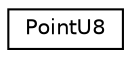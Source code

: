 digraph "Graphical Class Hierarchy"
{
 // LATEX_PDF_SIZE
  edge [fontname="Helvetica",fontsize="10",labelfontname="Helvetica",labelfontsize="10"];
  node [fontname="Helvetica",fontsize="10",shape=record];
  rankdir="LR";
  Node0 [label="PointU8",height=0.2,width=0.4,color="black", fillcolor="white", style="filled",URL="$struct_point_u8.html",tooltip=" "];
}
